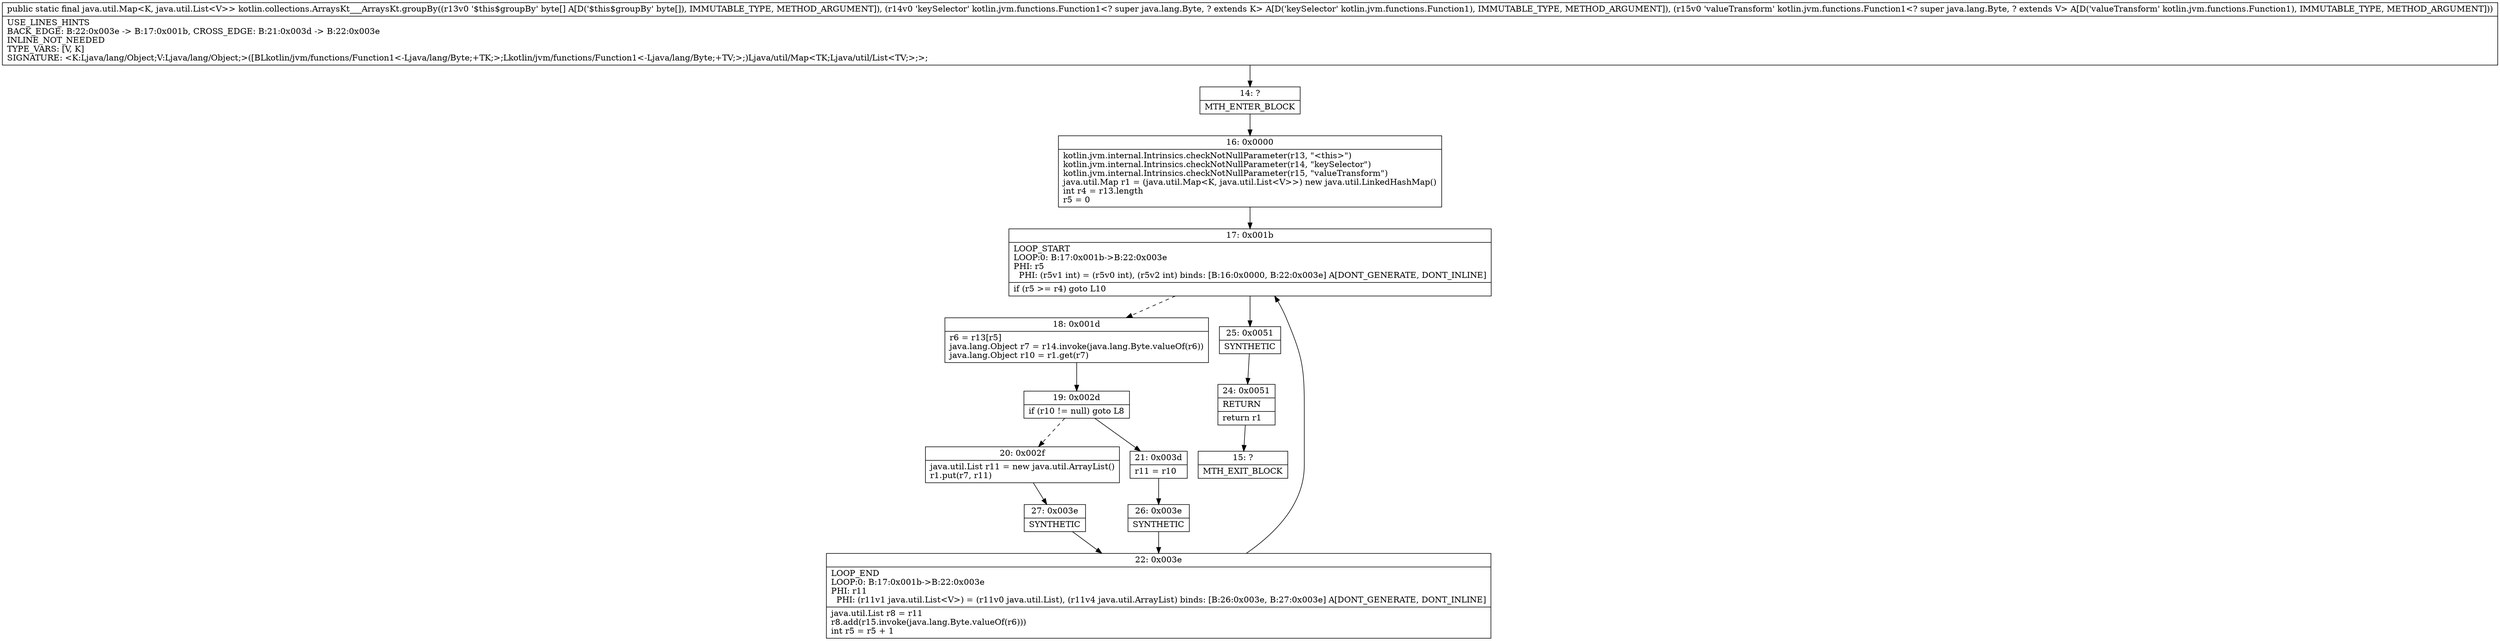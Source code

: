 digraph "CFG forkotlin.collections.ArraysKt___ArraysKt.groupBy([BLkotlin\/jvm\/functions\/Function1;Lkotlin\/jvm\/functions\/Function1;)Ljava\/util\/Map;" {
Node_14 [shape=record,label="{14\:\ ?|MTH_ENTER_BLOCK\l}"];
Node_16 [shape=record,label="{16\:\ 0x0000|kotlin.jvm.internal.Intrinsics.checkNotNullParameter(r13, \"\<this\>\")\lkotlin.jvm.internal.Intrinsics.checkNotNullParameter(r14, \"keySelector\")\lkotlin.jvm.internal.Intrinsics.checkNotNullParameter(r15, \"valueTransform\")\ljava.util.Map r1 = (java.util.Map\<K, java.util.List\<V\>\>) new java.util.LinkedHashMap()\lint r4 = r13.length\lr5 = 0\l}"];
Node_17 [shape=record,label="{17\:\ 0x001b|LOOP_START\lLOOP:0: B:17:0x001b\-\>B:22:0x003e\lPHI: r5 \l  PHI: (r5v1 int) = (r5v0 int), (r5v2 int) binds: [B:16:0x0000, B:22:0x003e] A[DONT_GENERATE, DONT_INLINE]\l|if (r5 \>= r4) goto L10\l}"];
Node_18 [shape=record,label="{18\:\ 0x001d|r6 = r13[r5]\ljava.lang.Object r7 = r14.invoke(java.lang.Byte.valueOf(r6))\ljava.lang.Object r10 = r1.get(r7)\l}"];
Node_19 [shape=record,label="{19\:\ 0x002d|if (r10 != null) goto L8\l}"];
Node_20 [shape=record,label="{20\:\ 0x002f|java.util.List r11 = new java.util.ArrayList()\lr1.put(r7, r11)\l}"];
Node_27 [shape=record,label="{27\:\ 0x003e|SYNTHETIC\l}"];
Node_22 [shape=record,label="{22\:\ 0x003e|LOOP_END\lLOOP:0: B:17:0x001b\-\>B:22:0x003e\lPHI: r11 \l  PHI: (r11v1 java.util.List\<V\>) = (r11v0 java.util.List), (r11v4 java.util.ArrayList) binds: [B:26:0x003e, B:27:0x003e] A[DONT_GENERATE, DONT_INLINE]\l|java.util.List r8 = r11\lr8.add(r15.invoke(java.lang.Byte.valueOf(r6)))\lint r5 = r5 + 1\l}"];
Node_21 [shape=record,label="{21\:\ 0x003d|r11 = r10\l}"];
Node_26 [shape=record,label="{26\:\ 0x003e|SYNTHETIC\l}"];
Node_25 [shape=record,label="{25\:\ 0x0051|SYNTHETIC\l}"];
Node_24 [shape=record,label="{24\:\ 0x0051|RETURN\l|return r1\l}"];
Node_15 [shape=record,label="{15\:\ ?|MTH_EXIT_BLOCK\l}"];
MethodNode[shape=record,label="{public static final java.util.Map\<K, java.util.List\<V\>\> kotlin.collections.ArraysKt___ArraysKt.groupBy((r13v0 '$this$groupBy' byte[] A[D('$this$groupBy' byte[]), IMMUTABLE_TYPE, METHOD_ARGUMENT]), (r14v0 'keySelector' kotlin.jvm.functions.Function1\<? super java.lang.Byte, ? extends K\> A[D('keySelector' kotlin.jvm.functions.Function1), IMMUTABLE_TYPE, METHOD_ARGUMENT]), (r15v0 'valueTransform' kotlin.jvm.functions.Function1\<? super java.lang.Byte, ? extends V\> A[D('valueTransform' kotlin.jvm.functions.Function1), IMMUTABLE_TYPE, METHOD_ARGUMENT]))  | USE_LINES_HINTS\lBACK_EDGE: B:22:0x003e \-\> B:17:0x001b, CROSS_EDGE: B:21:0x003d \-\> B:22:0x003e\lINLINE_NOT_NEEDED\lTYPE_VARS: [V, K]\lSIGNATURE: \<K:Ljava\/lang\/Object;V:Ljava\/lang\/Object;\>([BLkotlin\/jvm\/functions\/Function1\<\-Ljava\/lang\/Byte;+TK;\>;Lkotlin\/jvm\/functions\/Function1\<\-Ljava\/lang\/Byte;+TV;\>;)Ljava\/util\/Map\<TK;Ljava\/util\/List\<TV;\>;\>;\l}"];
MethodNode -> Node_14;Node_14 -> Node_16;
Node_16 -> Node_17;
Node_17 -> Node_18[style=dashed];
Node_17 -> Node_25;
Node_18 -> Node_19;
Node_19 -> Node_20[style=dashed];
Node_19 -> Node_21;
Node_20 -> Node_27;
Node_27 -> Node_22;
Node_22 -> Node_17;
Node_21 -> Node_26;
Node_26 -> Node_22;
Node_25 -> Node_24;
Node_24 -> Node_15;
}

